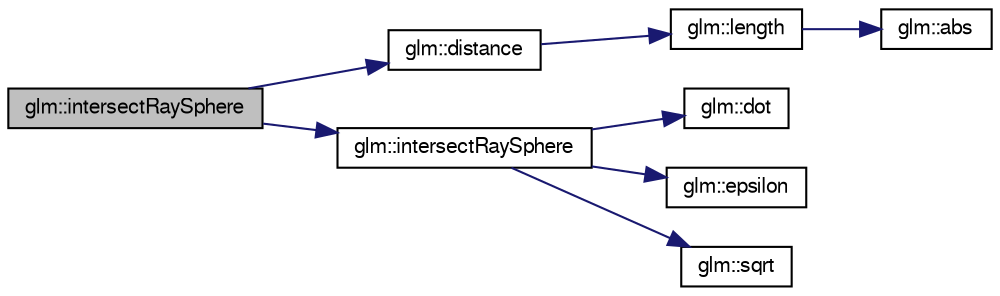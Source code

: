 digraph G
{
  bgcolor="transparent";
  edge [fontname="FreeSans",fontsize=10,labelfontname="FreeSans",labelfontsize=10];
  node [fontname="FreeSans",fontsize=10,shape=record];
  rankdir=LR;
  Node1 [label="glm::intersectRaySphere",height=0.2,width=0.4,color="black", fillcolor="grey75", style="filled" fontcolor="black"];
  Node1 -> Node2 [color="midnightblue",fontsize=10,style="solid"];
  Node2 [label="glm::distance",height=0.2,width=0.4,color="black",URL="$group__core__func__geometric.html#gd21e00cab9f8b4eb6d1214a16dee06c7"];
  Node2 -> Node3 [color="midnightblue",fontsize=10,style="solid"];
  Node3 [label="glm::length",height=0.2,width=0.4,color="black",URL="$group__core__func__geometric.html#gd73a94d9c967e619e670156356e93b7e"];
  Node3 -> Node4 [color="midnightblue",fontsize=10,style="solid"];
  Node4 [label="glm::abs",height=0.2,width=0.4,color="black",URL="$group__core__func__common.html#gab4b95b47f2918ce6e7ac279a0ba27c1"];
  Node1 -> Node5 [color="midnightblue",fontsize=10,style="solid"];
  Node5 [label="glm::intersectRaySphere",height=0.2,width=0.4,color="black",URL="$group__gtx__intersect.html#g95b17f6f08015c92fc8ac3e83010492d"];
  Node5 -> Node6 [color="midnightblue",fontsize=10,style="solid"];
  Node6 [label="glm::dot",height=0.2,width=0.4,color="black",URL="$group__core__func__geometric.html#gc64a3b29d01336161a668d328cac97eb"];
  Node5 -> Node7 [color="midnightblue",fontsize=10,style="solid"];
  Node7 [label="glm::epsilon",height=0.2,width=0.4,color="black",URL="$group__gtc__constants.html#g136c74927d8ab624f3c008bcd8c4445b"];
  Node5 -> Node8 [color="midnightblue",fontsize=10,style="solid"];
  Node8 [label="glm::sqrt",height=0.2,width=0.4,color="black",URL="$group__core__func__exponential.html#gfe49b7b63045b6ab94bffbcd7e7a7bc8"];
}
